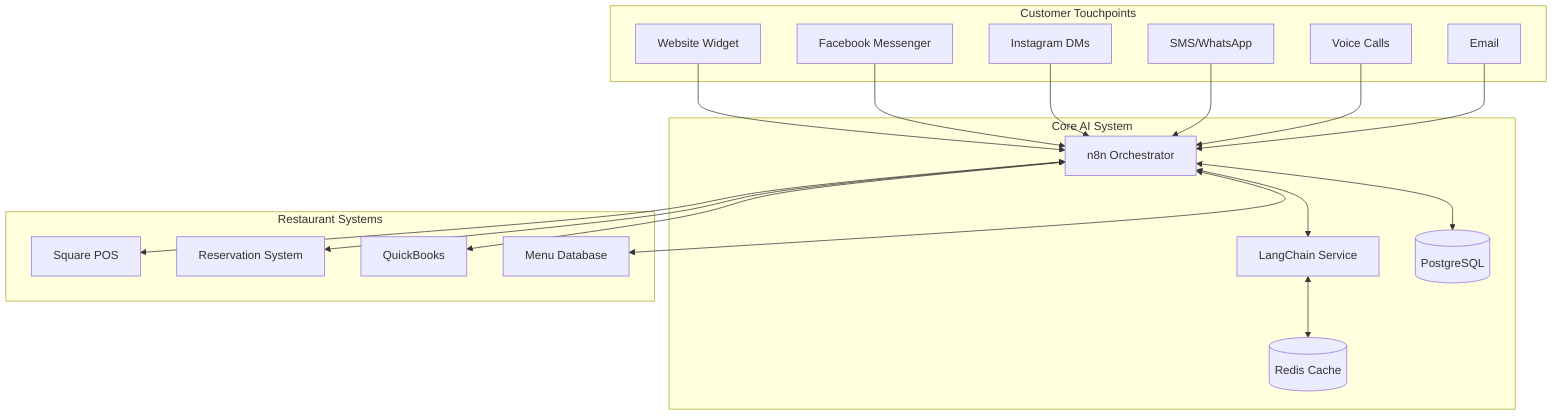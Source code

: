 graph TB
    subgraph "Customer Touchpoints"
        WEB[Website Widget]
        FB[Facebook Messenger]
        IG[Instagram DMs]
        SMS[SMS/WhatsApp]
        VOICE[Voice Calls]
        EMAIL[Email]
    end
    
    subgraph "Core AI System"
        N8N[n8n Orchestrator]
        LC[LangChain Service]
        DB[(PostgreSQL)]
        REDIS[(Redis Cache)]
    end
    
    subgraph "Restaurant Systems"
        POS[Square POS]
        RES[Reservation System]
        QB[QuickBooks]
        MENU[Menu Database]
    end
    
    WEB --> N8N
    FB --> N8N
    IG --> N8N
    SMS --> N8N
    VOICE --> N8N
    EMAIL --> N8N
    
    N8N <--> LC
    N8N <--> DB
    LC <--> REDIS
    
    N8N <--> POS
    N8N <--> RES
    N8N <--> QB
    N8N <--> MENU